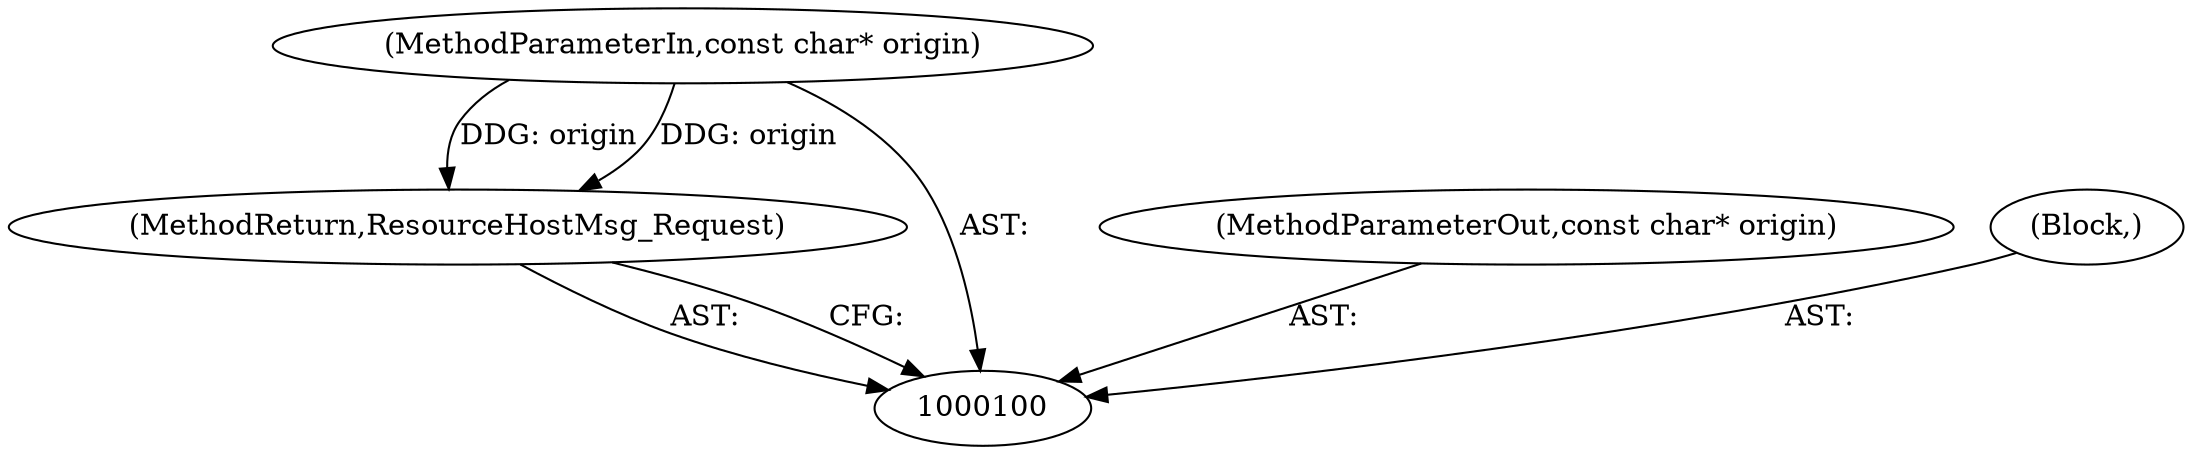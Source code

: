 digraph "0_Chrome_1af4fada49c4f3890f16daac31d38379a9d782b2_0" {
"1000103" [label="(MethodReturn,ResourceHostMsg_Request)"];
"1000101" [label="(MethodParameterIn,const char* origin)"];
"1000108" [label="(MethodParameterOut,const char* origin)"];
"1000102" [label="(Block,)"];
"1000103" -> "1000100"  [label="AST: "];
"1000103" -> "1000100"  [label="CFG: "];
"1000101" -> "1000103"  [label="DDG: origin"];
"1000101" -> "1000100"  [label="AST: "];
"1000101" -> "1000103"  [label="DDG: origin"];
"1000108" -> "1000100"  [label="AST: "];
"1000102" -> "1000100"  [label="AST: "];
}
